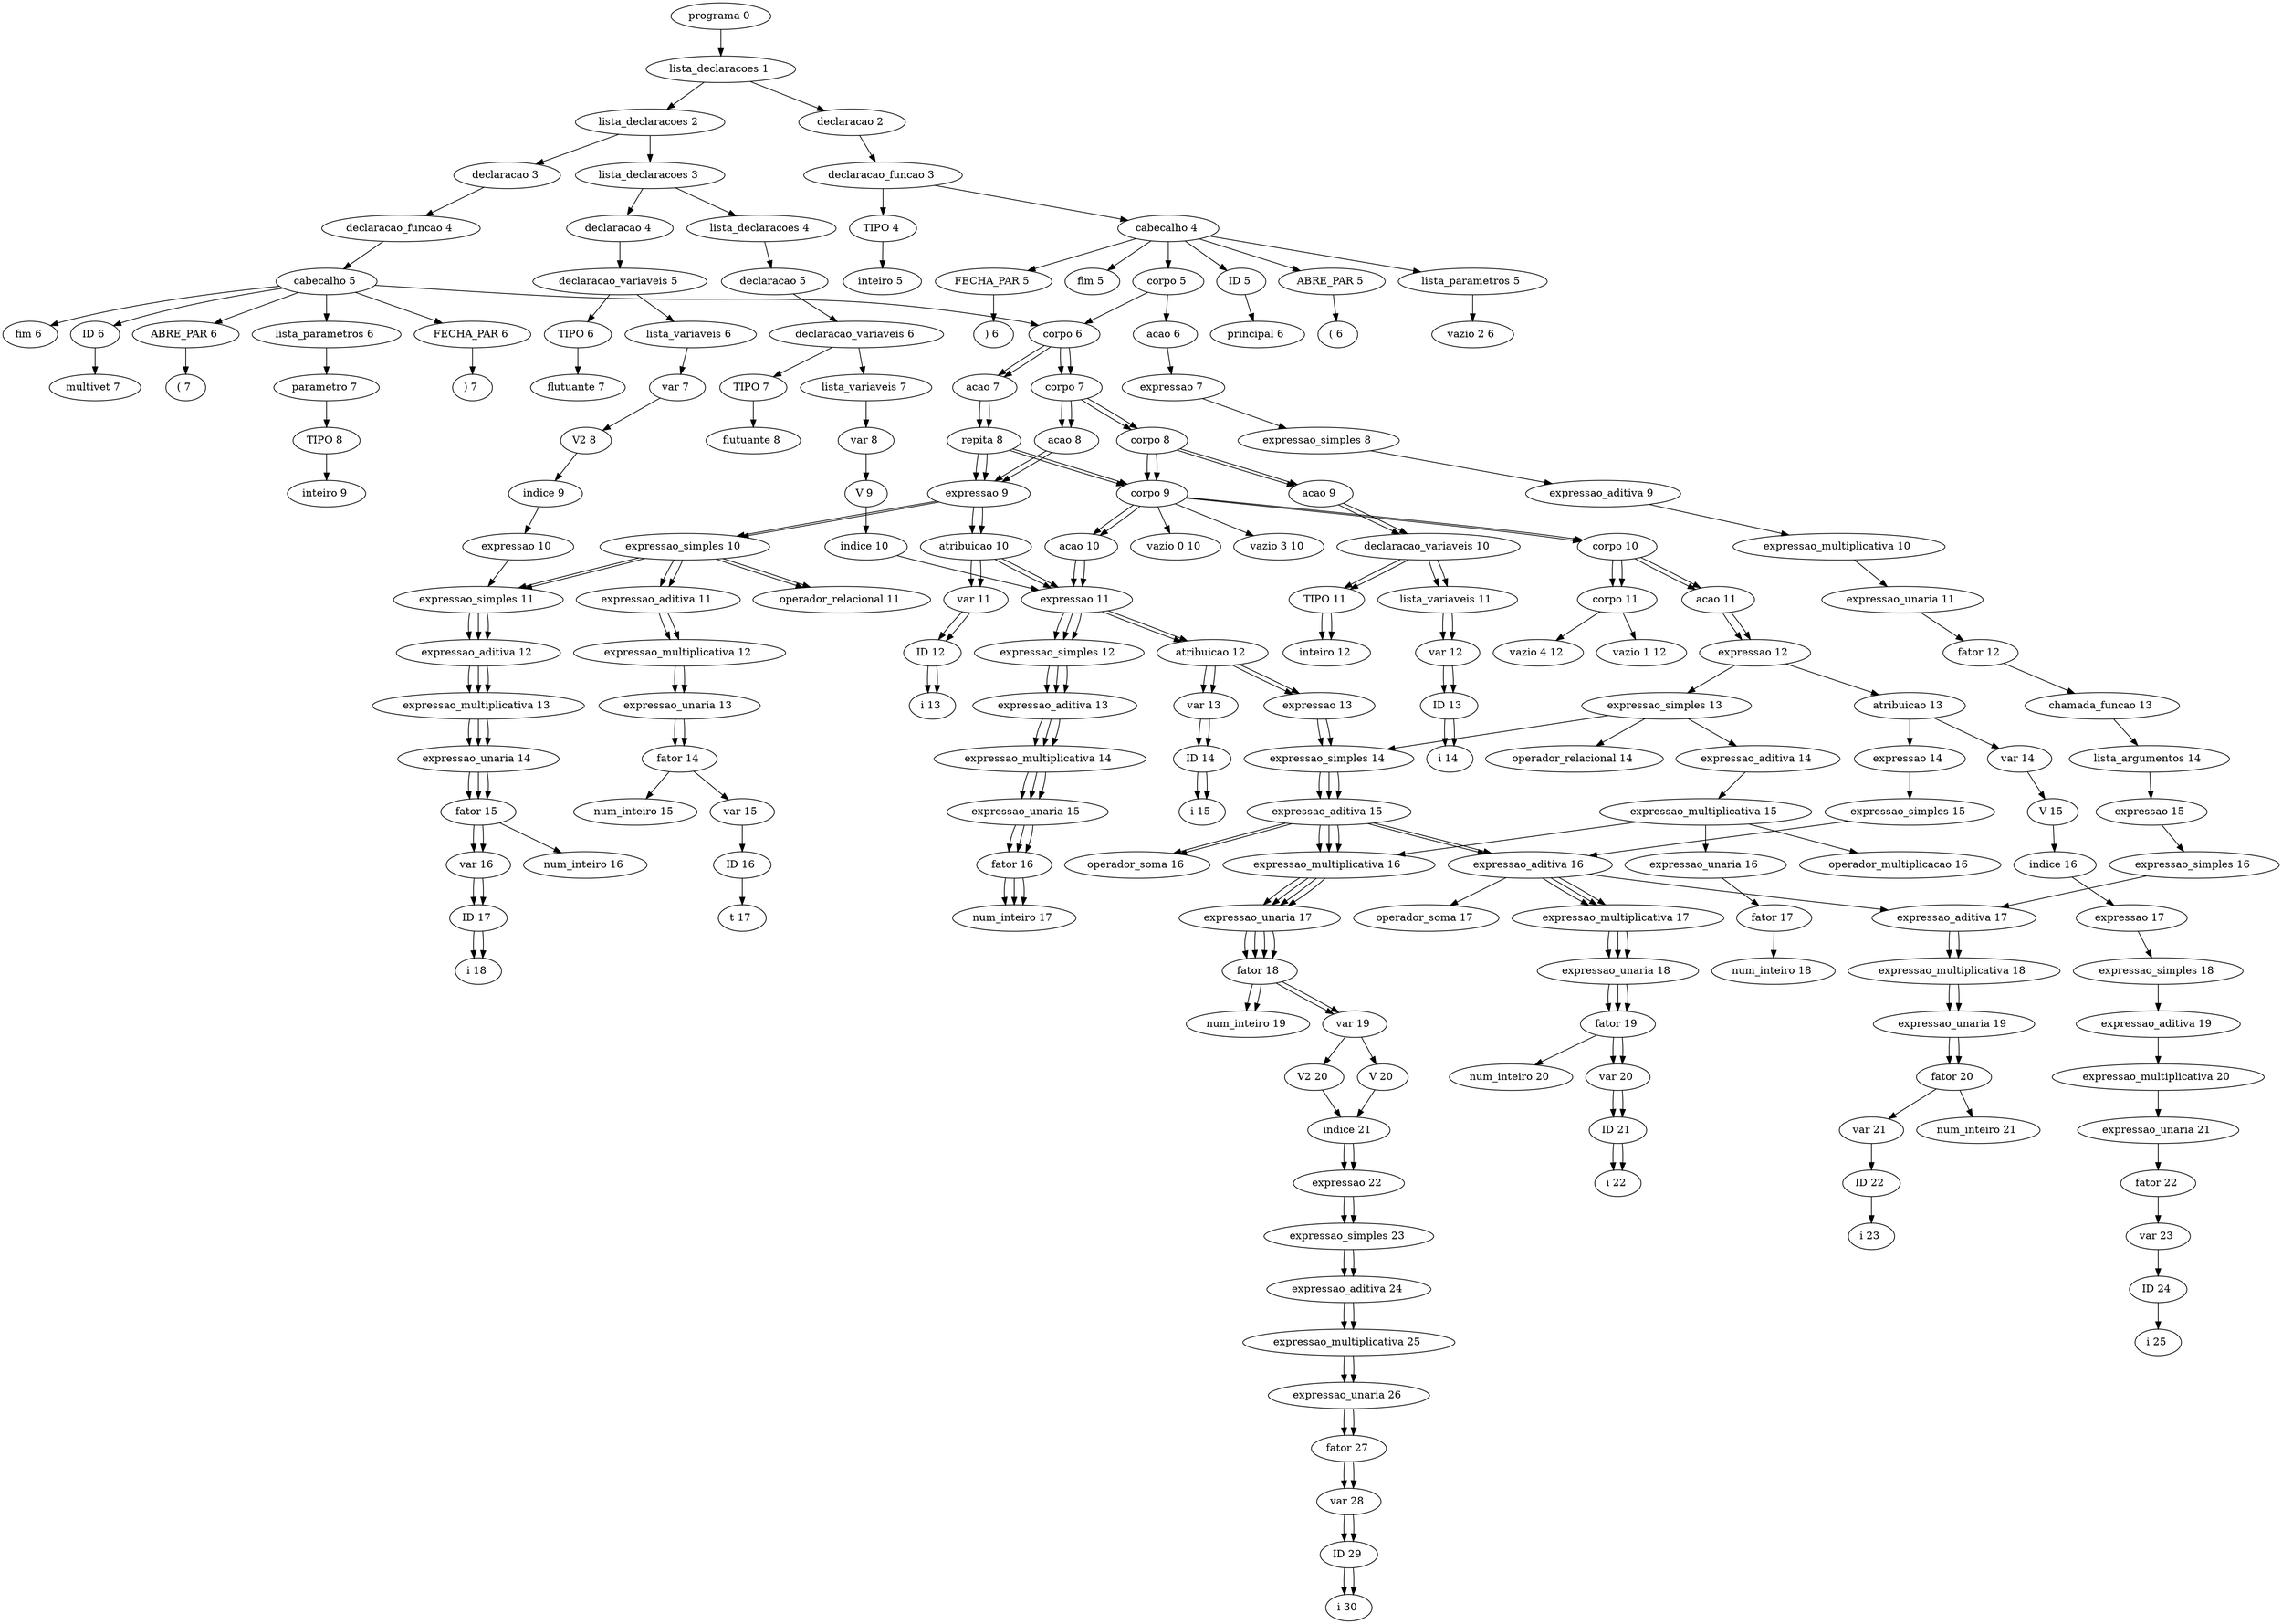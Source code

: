 digraph G {
	"programa 0 " -> "lista_declaracoes 1 "
	"lista_declaracoes 1 " -> "lista_declaracoes 2 "
	"lista_declaracoes 2 " -> "lista_declaracoes 3 "
	"lista_declaracoes 3 " -> "lista_declaracoes 4 "
	"lista_declaracoes 4 " -> "declaracao 5 "
	"declaracao 5 " -> "declaracao_variaveis 6 "
	"declaracao_variaveis 6 " -> "TIPO 7 "
	"TIPO 7 " -> "flutuante 8 "
	"declaracao_variaveis 6 " -> "lista_variaveis 7 "
	"lista_variaveis 7 " -> "var 8 "
	"var 8 " -> "V 9 "
	"V 9 " -> "indice 10 "
	"indice 10 " -> "expressao 11 "
	"expressao 11 " -> "expressao_simples 12 "
	"expressao_simples 12 " -> "expressao_aditiva 13 "
	"expressao_aditiva 13 " -> "expressao_multiplicativa 14 "
	"expressao_multiplicativa 14 " -> "expressao_unaria 15 "
	"expressao_unaria 15 " -> "fator 16 "
	"fator 16 " -> "num_inteiro 17 "
	"lista_declaracoes 3 " -> "declaracao 4 "
	"declaracao 4 " -> "declaracao_variaveis 5 "
	"declaracao_variaveis 5 " -> "TIPO 6 "
	"TIPO 6 " -> "flutuante 7 "
	"declaracao_variaveis 5 " -> "lista_variaveis 6 "
	"lista_variaveis 6 " -> "var 7 "
	"var 7 " -> "V2 8 "
	"V2 8 " -> "indice 9 "
	"indice 9 " -> "expressao 10 "
	"expressao 10 " -> "expressao_simples 11 "
	"expressao_simples 11 " -> "expressao_aditiva 12 "
	"expressao_aditiva 12 " -> "expressao_multiplicativa 13 "
	"expressao_multiplicativa 13 " -> "expressao_unaria 14 "
	"expressao_unaria 14 " -> "fator 15 "
	"fator 15 " -> "num_inteiro 16 "
	"lista_declaracoes 2 " -> "declaracao 3 "
	"declaracao 3 " -> "declaracao_funcao 4 "
	"declaracao_funcao 4 " -> "cabecalho 5 "
	"cabecalho 5 " -> "ID 6 "
	"ID 6 " -> "multivet 7 "
	"cabecalho 5 " -> "ABRE_PAR 6 "
	"ABRE_PAR 6 " -> "( 7 "
	"cabecalho 5 " -> "lista_parametros 6 "
	"lista_parametros 6 " -> "parametro 7 "
	"parametro 7 " -> "TIPO 8 "
	"TIPO 8 " -> "inteiro 9 "
	"cabecalho 5 " -> "FECHA_PAR 6 "
	"FECHA_PAR 6 " -> ") 7 "
	"cabecalho 5 " -> "corpo 6 "
	"corpo 6 " -> "corpo 7 "
	"corpo 7 " -> "corpo 8 "
	"corpo 8 " -> "corpo 9 "
	"corpo 9 " -> "vazio 0 10 "
	"corpo 8 " -> "acao 9 "
	"acao 9 " -> "declaracao_variaveis 10 "
	"declaracao_variaveis 10 " -> "TIPO 11 "
	"TIPO 11 " -> "inteiro 12 "
	"declaracao_variaveis 10 " -> "lista_variaveis 11 "
	"lista_variaveis 11 " -> "var 12 "
	"var 12 " -> "ID 13 "
	"ID 13 " -> "i 14 "
	"corpo 7 " -> "acao 8 "
	"acao 8 " -> "expressao 9 "
	"expressao 9 " -> "atribuicao 10 "
	"atribuicao 10 " -> "var 11 "
	"var 11 " -> "ID 12 "
	"ID 12 " -> "i 13 "
	"atribuicao 10 " -> "expressao 11 "
	"expressao 11 " -> "expressao_simples 12 "
	"expressao_simples 12 " -> "expressao_aditiva 13 "
	"expressao_aditiva 13 " -> "expressao_multiplicativa 14 "
	"expressao_multiplicativa 14 " -> "expressao_unaria 15 "
	"expressao_unaria 15 " -> "fator 16 "
	"fator 16 " -> "num_inteiro 17 "
	"corpo 6 " -> "acao 7 "
	"acao 7 " -> "repita 8 "
	"repita 8 " -> "corpo 9 "
	"corpo 9 " -> "corpo 10 "
	"corpo 10 " -> "corpo 11 "
	"corpo 11 " -> "vazio 1 12 "
	"corpo 10 " -> "acao 11 "
	"acao 11 " -> "expressao 12 "
	"expressao 12 " -> "expressao_simples 13 "
	"expressao_simples 13 " -> "expressao_simples 14 "
	"expressao_simples 14 " -> "expressao_aditiva 15 "
	"expressao_aditiva 15 " -> "expressao_multiplicativa 16 "
	"expressao_multiplicativa 16 " -> "expressao_unaria 17 "
	"expressao_unaria 17 " -> "fator 18 "
	"fator 18 " -> "var 19 "
	"var 19 " -> "V2 20 "
	"V2 20 " -> "indice 21 "
	"indice 21 " -> "expressao 22 "
	"expressao 22 " -> "expressao_simples 23 "
	"expressao_simples 23 " -> "expressao_aditiva 24 "
	"expressao_aditiva 24 " -> "expressao_multiplicativa 25 "
	"expressao_multiplicativa 25 " -> "expressao_unaria 26 "
	"expressao_unaria 26 " -> "fator 27 "
	"fator 27 " -> "var 28 "
	"var 28 " -> "ID 29 "
	"ID 29 " -> "i 30 "
	"expressao_simples 13 " -> "operador_relacional 14 "
	"expressao_simples 13 " -> "expressao_aditiva 14 "
	"expressao_aditiva 14 " -> "expressao_multiplicativa 15 "
	"expressao_multiplicativa 15 " -> "expressao_multiplicativa 16 "
	"expressao_multiplicativa 16 " -> "expressao_unaria 17 "
	"expressao_unaria 17 " -> "fator 18 "
	"fator 18 " -> "var 19 "
	"var 19 " -> "V 20 "
	"V 20 " -> "indice 21 "
	"indice 21 " -> "expressao 22 "
	"expressao 22 " -> "expressao_simples 23 "
	"expressao_simples 23 " -> "expressao_aditiva 24 "
	"expressao_aditiva 24 " -> "expressao_multiplicativa 25 "
	"expressao_multiplicativa 25 " -> "expressao_unaria 26 "
	"expressao_unaria 26 " -> "fator 27 "
	"fator 27 " -> "var 28 "
	"var 28 " -> "ID 29 "
	"ID 29 " -> "i 30 "
	"expressao_multiplicativa 15 " -> "operador_multiplicacao 16 "
	"expressao_multiplicativa 15 " -> "expressao_unaria 16 "
	"expressao_unaria 16 " -> "fator 17 "
	"fator 17 " -> "num_inteiro 18 "
	"corpo 9 " -> "acao 10 "
	"acao 10 " -> "expressao 11 "
	"expressao 11 " -> "atribuicao 12 "
	"atribuicao 12 " -> "var 13 "
	"var 13 " -> "ID 14 "
	"ID 14 " -> "i 15 "
	"atribuicao 12 " -> "expressao 13 "
	"expressao 13 " -> "expressao_simples 14 "
	"expressao_simples 14 " -> "expressao_aditiva 15 "
	"expressao_aditiva 15 " -> "expressao_aditiva 16 "
	"expressao_aditiva 16 " -> "expressao_multiplicativa 17 "
	"expressao_multiplicativa 17 " -> "expressao_unaria 18 "
	"expressao_unaria 18 " -> "fator 19 "
	"fator 19 " -> "var 20 "
	"var 20 " -> "ID 21 "
	"ID 21 " -> "i 22 "
	"expressao_aditiva 15 " -> "operador_soma 16 "
	"expressao_aditiva 15 " -> "expressao_multiplicativa 16 "
	"expressao_multiplicativa 16 " -> "expressao_unaria 17 "
	"expressao_unaria 17 " -> "fator 18 "
	"fator 18 " -> "num_inteiro 19 "
	"repita 8 " -> "expressao 9 "
	"expressao 9 " -> "expressao_simples 10 "
	"expressao_simples 10 " -> "expressao_simples 11 "
	"expressao_simples 11 " -> "expressao_aditiva 12 "
	"expressao_aditiva 12 " -> "expressao_multiplicativa 13 "
	"expressao_multiplicativa 13 " -> "expressao_unaria 14 "
	"expressao_unaria 14 " -> "fator 15 "
	"fator 15 " -> "var 16 "
	"var 16 " -> "ID 17 "
	"ID 17 " -> "i 18 "
	"expressao_simples 10 " -> "operador_relacional 11 "
	"expressao_simples 10 " -> "expressao_aditiva 11 "
	"expressao_aditiva 11 " -> "expressao_multiplicativa 12 "
	"expressao_multiplicativa 12 " -> "expressao_unaria 13 "
	"expressao_unaria 13 " -> "fator 14 "
	"fator 14 " -> "var 15 "
	"var 15 " -> "ID 16 "
	"ID 16 " -> "t 17 "
	"cabecalho 5 " -> "fim 6 "
	"lista_declaracoes 1 " -> "declaracao 2 "
	"declaracao 2 " -> "declaracao_funcao 3 "
	"declaracao_funcao 3 " -> "TIPO 4 "
	"TIPO 4 " -> "inteiro 5 "
	"declaracao_funcao 3 " -> "cabecalho 4 "
	"cabecalho 4 " -> "ID 5 "
	"ID 5 " -> "principal 6 "
	"cabecalho 4 " -> "ABRE_PAR 5 "
	"ABRE_PAR 5 " -> "( 6 "
	"cabecalho 4 " -> "lista_parametros 5 "
	"lista_parametros 5 " -> "vazio 2 6 "
	"cabecalho 4 " -> "FECHA_PAR 5 "
	"FECHA_PAR 5 " -> ") 6 "
	"cabecalho 4 " -> "corpo 5 "
	"corpo 5 " -> "corpo 6 "
	"corpo 6 " -> "corpo 7 "
	"corpo 7 " -> "corpo 8 "
	"corpo 8 " -> "corpo 9 "
	"corpo 9 " -> "vazio 3 10 "
	"corpo 8 " -> "acao 9 "
	"acao 9 " -> "declaracao_variaveis 10 "
	"declaracao_variaveis 10 " -> "TIPO 11 "
	"TIPO 11 " -> "inteiro 12 "
	"declaracao_variaveis 10 " -> "lista_variaveis 11 "
	"lista_variaveis 11 " -> "var 12 "
	"var 12 " -> "ID 13 "
	"ID 13 " -> "i 14 "
	"corpo 7 " -> "acao 8 "
	"acao 8 " -> "expressao 9 "
	"expressao 9 " -> "atribuicao 10 "
	"atribuicao 10 " -> "var 11 "
	"var 11 " -> "ID 12 "
	"ID 12 " -> "i 13 "
	"atribuicao 10 " -> "expressao 11 "
	"expressao 11 " -> "expressao_simples 12 "
	"expressao_simples 12 " -> "expressao_aditiva 13 "
	"expressao_aditiva 13 " -> "expressao_multiplicativa 14 "
	"expressao_multiplicativa 14 " -> "expressao_unaria 15 "
	"expressao_unaria 15 " -> "fator 16 "
	"fator 16 " -> "num_inteiro 17 "
	"corpo 6 " -> "acao 7 "
	"acao 7 " -> "repita 8 "
	"repita 8 " -> "corpo 9 "
	"corpo 9 " -> "corpo 10 "
	"corpo 10 " -> "corpo 11 "
	"corpo 11 " -> "vazio 4 12 "
	"corpo 10 " -> "acao 11 "
	"acao 11 " -> "expressao 12 "
	"expressao 12 " -> "atribuicao 13 "
	"atribuicao 13 " -> "var 14 "
	"var 14 " -> "V 15 "
	"V 15 " -> "indice 16 "
	"indice 16 " -> "expressao 17 "
	"expressao 17 " -> "expressao_simples 18 "
	"expressao_simples 18 " -> "expressao_aditiva 19 "
	"expressao_aditiva 19 " -> "expressao_multiplicativa 20 "
	"expressao_multiplicativa 20 " -> "expressao_unaria 21 "
	"expressao_unaria 21 " -> "fator 22 "
	"fator 22 " -> "var 23 "
	"var 23 " -> "ID 24 "
	"ID 24 " -> "i 25 "
	"atribuicao 13 " -> "expressao 14 "
	"expressao 14 " -> "expressao_simples 15 "
	"expressao_simples 15 " -> "expressao_aditiva 16 "
	"expressao_aditiva 16 " -> "expressao_aditiva 17 "
	"expressao_aditiva 17 " -> "expressao_multiplicativa 18 "
	"expressao_multiplicativa 18 " -> "expressao_unaria 19 "
	"expressao_unaria 19 " -> "fator 20 "
	"fator 20 " -> "var 21 "
	"var 21 " -> "ID 22 "
	"ID 22 " -> "i 23 "
	"expressao_aditiva 16 " -> "operador_soma 17 "
	"expressao_aditiva 16 " -> "expressao_multiplicativa 17 "
	"expressao_multiplicativa 17 " -> "expressao_unaria 18 "
	"expressao_unaria 18 " -> "fator 19 "
	"fator 19 " -> "num_inteiro 20 "
	"corpo 9 " -> "acao 10 "
	"acao 10 " -> "expressao 11 "
	"expressao 11 " -> "atribuicao 12 "
	"atribuicao 12 " -> "var 13 "
	"var 13 " -> "ID 14 "
	"ID 14 " -> "i 15 "
	"atribuicao 12 " -> "expressao 13 "
	"expressao 13 " -> "expressao_simples 14 "
	"expressao_simples 14 " -> "expressao_aditiva 15 "
	"expressao_aditiva 15 " -> "expressao_aditiva 16 "
	"expressao_aditiva 16 " -> "expressao_multiplicativa 17 "
	"expressao_multiplicativa 17 " -> "expressao_unaria 18 "
	"expressao_unaria 18 " -> "fator 19 "
	"fator 19 " -> "var 20 "
	"var 20 " -> "ID 21 "
	"ID 21 " -> "i 22 "
	"expressao_aditiva 15 " -> "operador_soma 16 "
	"expressao_aditiva 15 " -> "expressao_multiplicativa 16 "
	"expressao_multiplicativa 16 " -> "expressao_unaria 17 "
	"expressao_unaria 17 " -> "fator 18 "
	"fator 18 " -> "num_inteiro 19 "
	"repita 8 " -> "expressao 9 "
	"expressao 9 " -> "expressao_simples 10 "
	"expressao_simples 10 " -> "expressao_simples 11 "
	"expressao_simples 11 " -> "expressao_aditiva 12 "
	"expressao_aditiva 12 " -> "expressao_multiplicativa 13 "
	"expressao_multiplicativa 13 " -> "expressao_unaria 14 "
	"expressao_unaria 14 " -> "fator 15 "
	"fator 15 " -> "var 16 "
	"var 16 " -> "ID 17 "
	"ID 17 " -> "i 18 "
	"expressao_simples 10 " -> "operador_relacional 11 "
	"expressao_simples 10 " -> "expressao_aditiva 11 "
	"expressao_aditiva 11 " -> "expressao_multiplicativa 12 "
	"expressao_multiplicativa 12 " -> "expressao_unaria 13 "
	"expressao_unaria 13 " -> "fator 14 "
	"fator 14 " -> "num_inteiro 15 "
	"corpo 5 " -> "acao 6 "
	"acao 6 " -> "expressao 7 "
	"expressao 7 " -> "expressao_simples 8 "
	"expressao_simples 8 " -> "expressao_aditiva 9 "
	"expressao_aditiva 9 " -> "expressao_multiplicativa 10 "
	"expressao_multiplicativa 10 " -> "expressao_unaria 11 "
	"expressao_unaria 11 " -> "fator 12 "
	"fator 12 " -> "chamada_funcao 13 "
	"chamada_funcao 13 " -> "lista_argumentos 14 "
	"lista_argumentos 14 " -> "expressao 15 "
	"expressao 15 " -> "expressao_simples 16 "
	"expressao_simples 16 " -> "expressao_aditiva 17 "
	"expressao_aditiva 17 " -> "expressao_multiplicativa 18 "
	"expressao_multiplicativa 18 " -> "expressao_unaria 19 "
	"expressao_unaria 19 " -> "fator 20 "
	"fator 20 " -> "num_inteiro 21 "
	"cabecalho 4 " -> "fim 5 "
}
